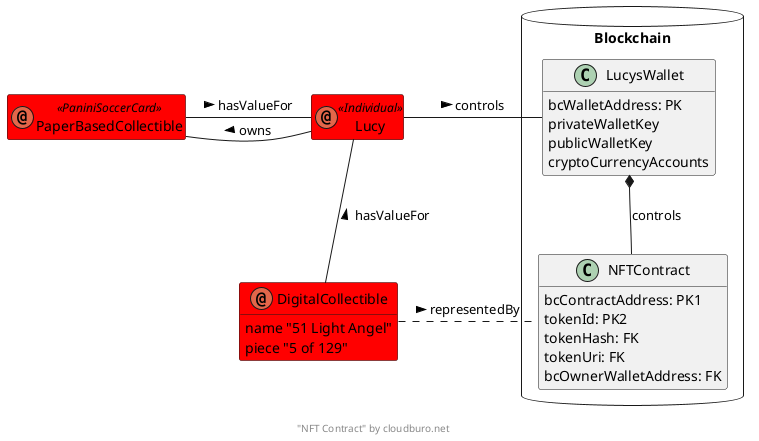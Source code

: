 @startuml
'https://plantuml.com/class-diagram

hide empty members

annotation Lucy <<Individual>> #red
annotation PaperBasedCollectible <<PaniniSoccerCard>> #red

footer "NFT Contract" by cloudburo.net

annotation DigitalCollectible #red {
    name "51 Light Angel"
    piece "5 of 129"
}

package Blockchain <<Database>> {
  class LucysWallet {
     bcWalletAddress: PK
     privateWalletKey
     publicWalletKey
     cryptoCurrencyAccounts

   }
  class NFTContract {
    bcContractAddress: PK1
    tokenId: PK2
    tokenHash: FK
    tokenUri: FK
    bcOwnerWalletAddress: FK
  }

}


LucysWallet *-- NFTContract: controls
NFTContract .left. DigitalCollectible: representedBy <
Lucy -- DigitalCollectible: hasValueFor <
Lucy - LucysWallet: controls >
PaperBasedCollectible - Lucy: hasValueFor >
PaperBasedCollectible - Lucy: owns <
@enduml
